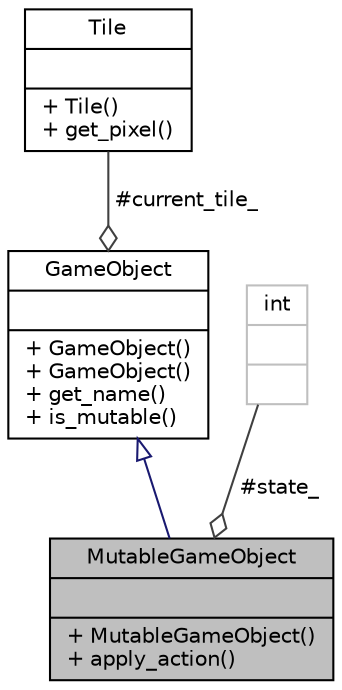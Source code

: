 digraph "MutableGameObject"
{
 // LATEX_PDF_SIZE
  edge [fontname="Helvetica",fontsize="10",labelfontname="Helvetica",labelfontsize="10"];
  node [fontname="Helvetica",fontsize="10",shape=record];
  Node1 [label="{MutableGameObject\n||+ MutableGameObject()\l+ apply_action()\l}",height=0.2,width=0.4,color="black", fillcolor="grey75", style="filled", fontcolor="black",tooltip=" "];
  Node2 -> Node1 [dir="back",color="midnightblue",fontsize="10",style="solid",arrowtail="onormal"];
  Node2 [label="{GameObject\n||+ GameObject()\l+ GameObject()\l+ get_name()\l+ is_mutable()\l}",height=0.2,width=0.4,color="black", fillcolor="white", style="filled",URL="$classGameObject.html",tooltip=" "];
  Node3 -> Node2 [color="grey25",fontsize="10",style="solid",label=" #current_tile_" ,arrowhead="odiamond"];
  Node3 [label="{Tile\n||+ Tile()\l+ get_pixel()\l}",height=0.2,width=0.4,color="black", fillcolor="white", style="filled",URL="$classTile.html",tooltip=" "];
  Node4 -> Node1 [color="grey25",fontsize="10",style="solid",label=" #state_" ,arrowhead="odiamond"];
  Node4 [label="{int\n||}",height=0.2,width=0.4,color="grey75", fillcolor="white", style="filled",tooltip=" "];
}
